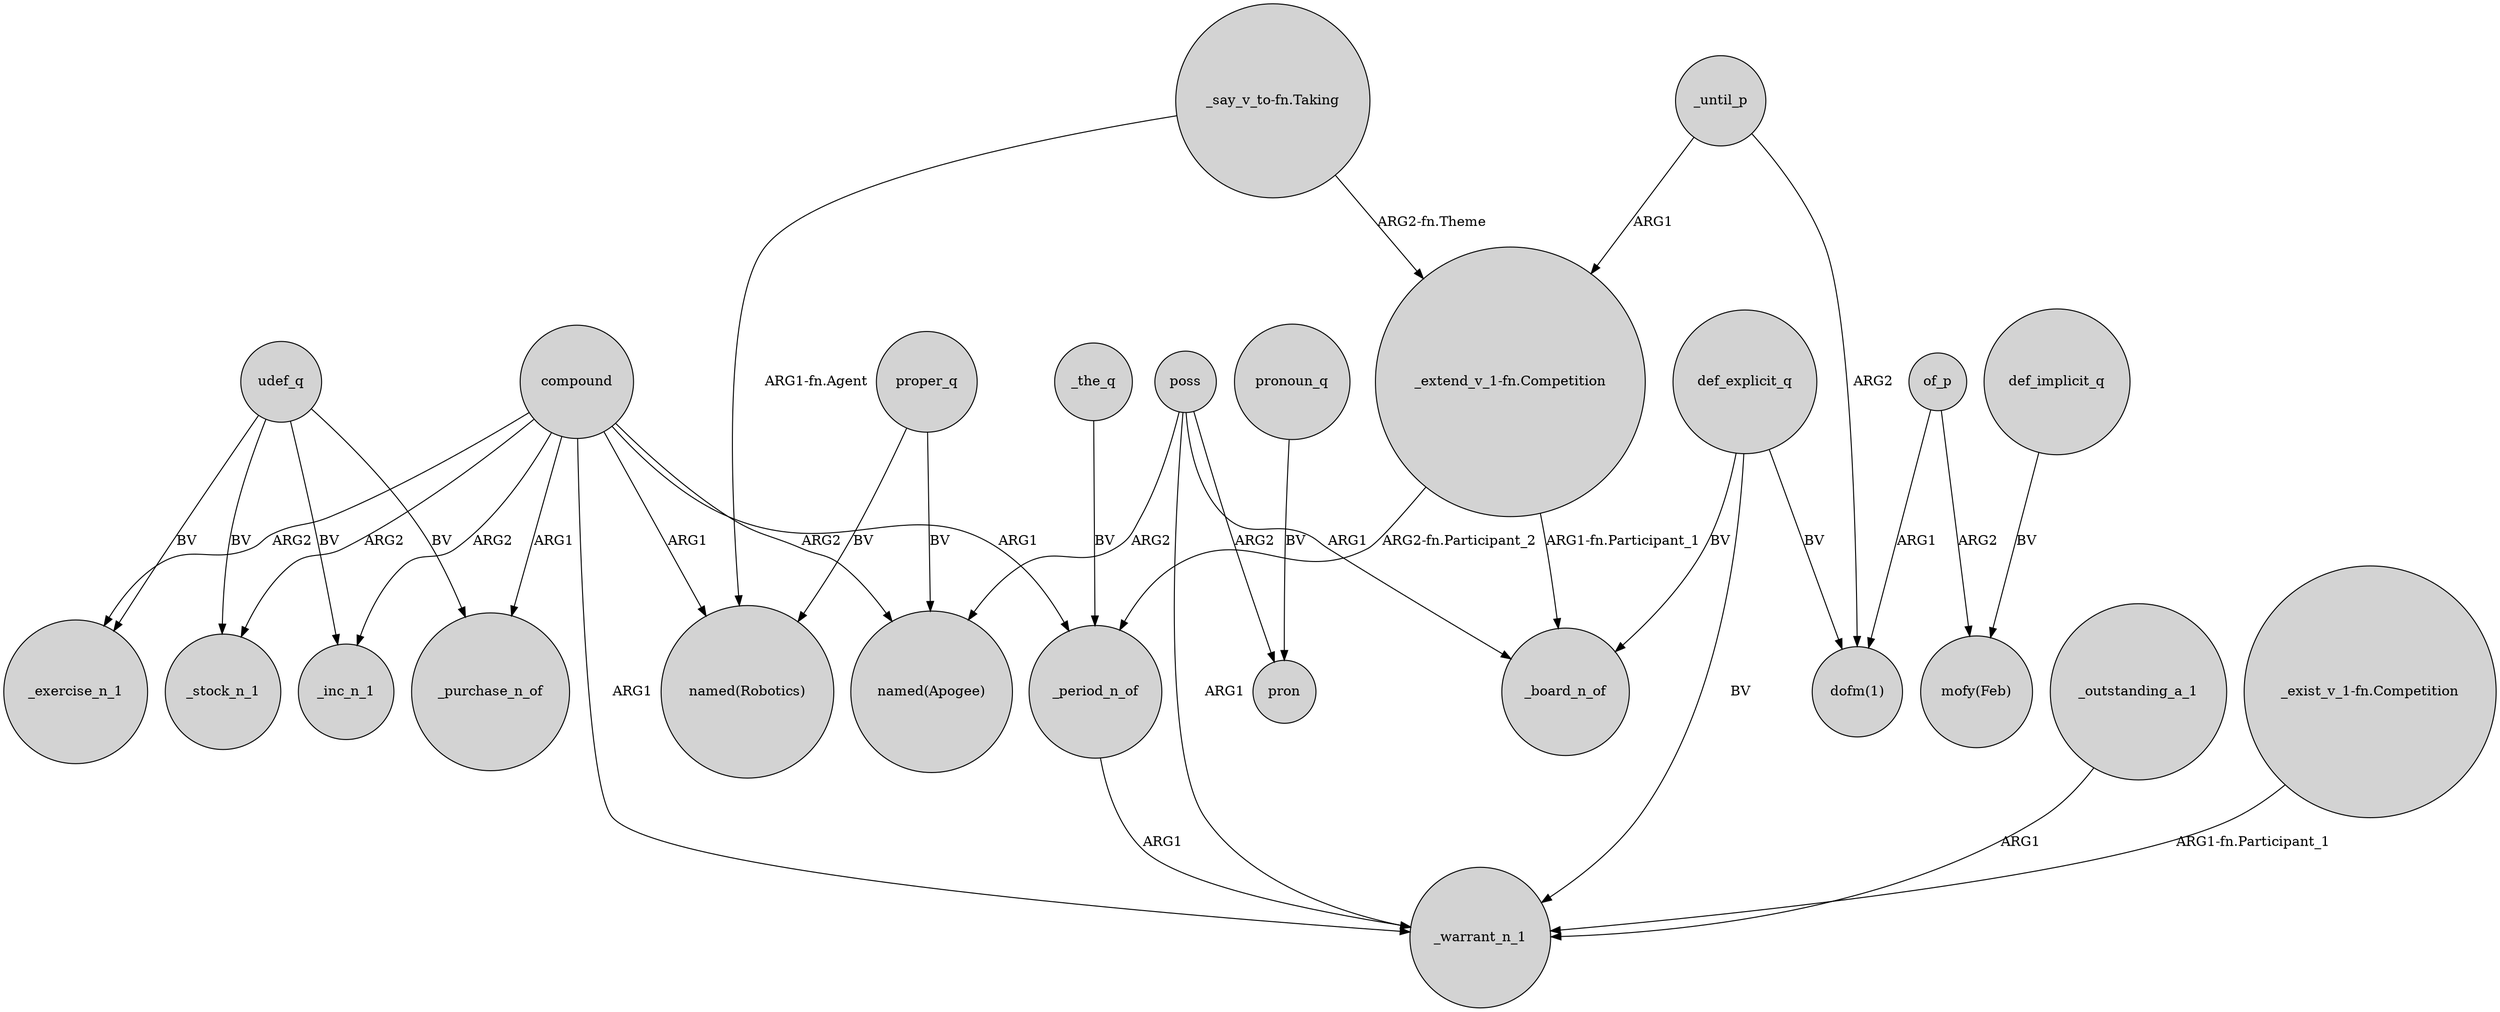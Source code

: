 digraph {
	node [shape=circle style=filled]
	compound -> _purchase_n_of [label=ARG1]
	def_explicit_q -> _board_n_of [label=BV]
	poss -> "named(Apogee)" [label=ARG2]
	of_p -> "mofy(Feb)" [label=ARG2]
	"_extend_v_1-fn.Competition" -> _period_n_of [label="ARG2-fn.Participant_2"]
	_until_p -> "dofm(1)" [label=ARG2]
	"_say_v_to-fn.Taking" -> "_extend_v_1-fn.Competition" [label="ARG2-fn.Theme"]
	_until_p -> "_extend_v_1-fn.Competition" [label=ARG1]
	"_extend_v_1-fn.Competition" -> _board_n_of [label="ARG1-fn.Participant_1"]
	_outstanding_a_1 -> _warrant_n_1 [label=ARG1]
	"_say_v_to-fn.Taking" -> "named(Robotics)" [label="ARG1-fn.Agent"]
	def_implicit_q -> "mofy(Feb)" [label=BV]
	_period_n_of -> _warrant_n_1 [label=ARG1]
	compound -> "named(Robotics)" [label=ARG1]
	pronoun_q -> pron [label=BV]
	udef_q -> _inc_n_1 [label=BV]
	poss -> pron [label=ARG2]
	udef_q -> _stock_n_1 [label=BV]
	compound -> _inc_n_1 [label=ARG2]
	def_explicit_q -> "dofm(1)" [label=BV]
	udef_q -> _purchase_n_of [label=BV]
	poss -> _board_n_of [label=ARG1]
	compound -> _exercise_n_1 [label=ARG2]
	compound -> _stock_n_1 [label=ARG2]
	proper_q -> "named(Robotics)" [label=BV]
	udef_q -> _exercise_n_1 [label=BV]
	def_explicit_q -> _warrant_n_1 [label=BV]
	proper_q -> "named(Apogee)" [label=BV]
	compound -> "named(Apogee)" [label=ARG2]
	poss -> _warrant_n_1 [label=ARG1]
	"_exist_v_1-fn.Competition" -> _warrant_n_1 [label="ARG1-fn.Participant_1"]
	compound -> _period_n_of [label=ARG1]
	compound -> _warrant_n_1 [label=ARG1]
	_the_q -> _period_n_of [label=BV]
	of_p -> "dofm(1)" [label=ARG1]
}
